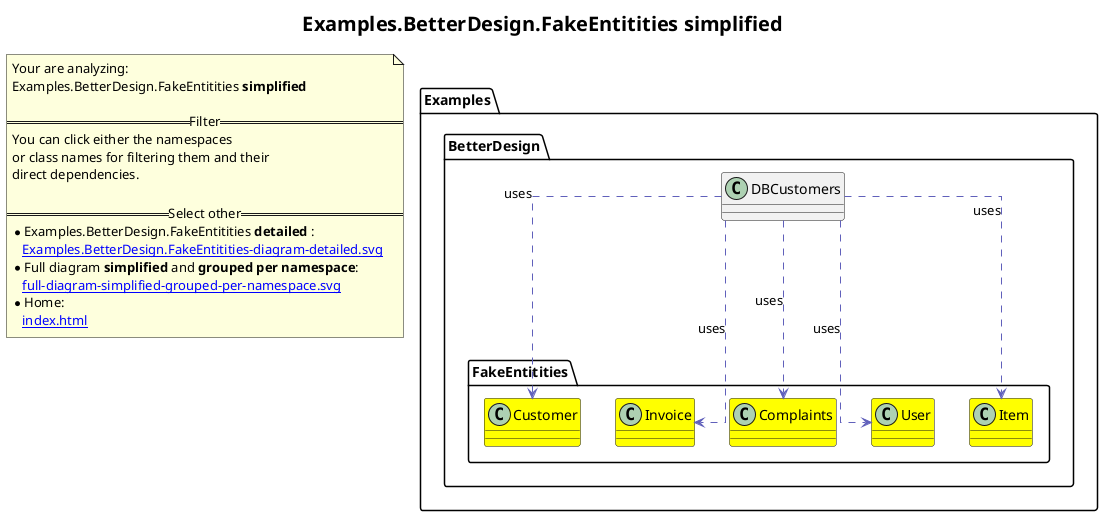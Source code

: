 @startuml
skinparam linetype ortho
title <size:20>Examples.BetterDesign.FakeEntitities **simplified** </size>
note "Your are analyzing:\nExamples.BetterDesign.FakeEntitities **simplified** \n\n==Filter==\nYou can click either the namespaces \nor class names for filtering them and their\ndirect dependencies.\n\n==Select other==\n* Examples.BetterDesign.FakeEntitities **detailed** :\n   [[Examples.BetterDesign.FakeEntitities-diagram-detailed.svg]]\n* Full diagram **simplified** and **grouped per namespace**:\n   [[full-diagram-simplified-grouped-per-namespace.svg]]\n* Home:\n   [[index.html]]" as FloatingNote
  class Examples.BetterDesign.DBCustomers [[Examples.BetterDesign.DBCustomers-diagram-simplified.svg]]  {
  }
    class Examples.BetterDesign.FakeEntitities.Item [[Examples.BetterDesign.FakeEntitities.Item-diagram-simplified.svg]] #yellow {
    }
    class Examples.BetterDesign.FakeEntitities.User [[Examples.BetterDesign.FakeEntitities.User-diagram-simplified.svg]] #yellow {
    }
    class Examples.BetterDesign.FakeEntitities.Complaints [[Examples.BetterDesign.FakeEntitities.Complaints-diagram-simplified.svg]] #yellow {
    }
    class Examples.BetterDesign.FakeEntitities.Invoice [[Examples.BetterDesign.FakeEntitities.Invoice-diagram-simplified.svg]] #yellow {
    }
    class Examples.BetterDesign.FakeEntitities.Customer [[Examples.BetterDesign.FakeEntitities.Customer-diagram-simplified.svg]] #yellow {
    }
 ' *************************************** 
 ' *************************************** 
 ' *************************************** 
' Class relations extracted from namespace:
' Examples.BetterDesign
Examples.BetterDesign.DBCustomers .[#6060BB].> Examples.BetterDesign.FakeEntitities.Customer  : uses 
Examples.BetterDesign.DBCustomers .[#6060BB].> Examples.BetterDesign.FakeEntitities.Invoice  : uses 
Examples.BetterDesign.DBCustomers .[#6060BB].> Examples.BetterDesign.FakeEntitities.Item  : uses 
Examples.BetterDesign.DBCustomers .[#6060BB].> Examples.BetterDesign.FakeEntitities.Complaints  : uses 
Examples.BetterDesign.DBCustomers .[#6060BB].> Examples.BetterDesign.FakeEntitities.User  : uses 
' Class relations extracted from namespace:
' Examples.BetterDesign.FakeEntitities
@enduml